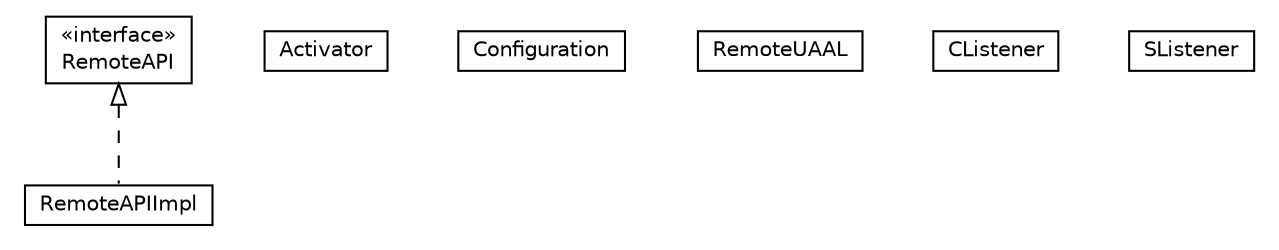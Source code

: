#!/usr/local/bin/dot
#
# Class diagram 
# Generated by UMLGraph version R5_6-24-gf6e263 (http://www.umlgraph.org/)
#

digraph G {
	edge [fontname="Helvetica",fontsize=10,labelfontname="Helvetica",labelfontsize=10];
	node [fontname="Helvetica",fontsize=10,shape=plaintext];
	nodesep=0.25;
	ranksep=0.5;
	// org.universAAL.ri.api.manager.RemoteAPI
	c1065724 [label=<<table title="org.universAAL.ri.api.manager.RemoteAPI" border="0" cellborder="1" cellspacing="0" cellpadding="2" port="p" href="./RemoteAPI.html">
		<tr><td><table border="0" cellspacing="0" cellpadding="1">
<tr><td align="center" balign="center"> &#171;interface&#187; </td></tr>
<tr><td align="center" balign="center"> RemoteAPI </td></tr>
		</table></td></tr>
		</table>>, URL="./RemoteAPI.html", fontname="Helvetica", fontcolor="black", fontsize=10.0];
	// org.universAAL.ri.api.manager.Activator
	c1065725 [label=<<table title="org.universAAL.ri.api.manager.Activator" border="0" cellborder="1" cellspacing="0" cellpadding="2" port="p" href="./Activator.html">
		<tr><td><table border="0" cellspacing="0" cellpadding="1">
<tr><td align="center" balign="center"> Activator </td></tr>
		</table></td></tr>
		</table>>, URL="./Activator.html", fontname="Helvetica", fontcolor="black", fontsize=10.0];
	// org.universAAL.ri.api.manager.RemoteAPIImpl
	c1065726 [label=<<table title="org.universAAL.ri.api.manager.RemoteAPIImpl" border="0" cellborder="1" cellspacing="0" cellpadding="2" port="p" href="./RemoteAPIImpl.html">
		<tr><td><table border="0" cellspacing="0" cellpadding="1">
<tr><td align="center" balign="center"> RemoteAPIImpl </td></tr>
		</table></td></tr>
		</table>>, URL="./RemoteAPIImpl.html", fontname="Helvetica", fontcolor="black", fontsize=10.0];
	// org.universAAL.ri.api.manager.Configuration
	c1065727 [label=<<table title="org.universAAL.ri.api.manager.Configuration" border="0" cellborder="1" cellspacing="0" cellpadding="2" port="p" href="./Configuration.html">
		<tr><td><table border="0" cellspacing="0" cellpadding="1">
<tr><td align="center" balign="center"> Configuration </td></tr>
		</table></td></tr>
		</table>>, URL="./Configuration.html", fontname="Helvetica", fontcolor="black", fontsize=10.0];
	// org.universAAL.ri.api.manager.RemoteUAAL
	c1065728 [label=<<table title="org.universAAL.ri.api.manager.RemoteUAAL" border="0" cellborder="1" cellspacing="0" cellpadding="2" port="p" href="./RemoteUAAL.html">
		<tr><td><table border="0" cellspacing="0" cellpadding="1">
<tr><td align="center" balign="center"> RemoteUAAL </td></tr>
		</table></td></tr>
		</table>>, URL="./RemoteUAAL.html", fontname="Helvetica", fontcolor="black", fontsize=10.0];
	// org.universAAL.ri.api.manager.RemoteUAAL.CListener
	c1065729 [label=<<table title="org.universAAL.ri.api.manager.RemoteUAAL.CListener" border="0" cellborder="1" cellspacing="0" cellpadding="2" port="p" href="./RemoteUAAL.CListener.html">
		<tr><td><table border="0" cellspacing="0" cellpadding="1">
<tr><td align="center" balign="center"> CListener </td></tr>
		</table></td></tr>
		</table>>, URL="./RemoteUAAL.CListener.html", fontname="Helvetica", fontcolor="black", fontsize=10.0];
	// org.universAAL.ri.api.manager.RemoteUAAL.SListener
	c1065730 [label=<<table title="org.universAAL.ri.api.manager.RemoteUAAL.SListener" border="0" cellborder="1" cellspacing="0" cellpadding="2" port="p" href="./RemoteUAAL.SListener.html">
		<tr><td><table border="0" cellspacing="0" cellpadding="1">
<tr><td align="center" balign="center"> SListener </td></tr>
		</table></td></tr>
		</table>>, URL="./RemoteUAAL.SListener.html", fontname="Helvetica", fontcolor="black", fontsize=10.0];
	//org.universAAL.ri.api.manager.RemoteAPIImpl implements org.universAAL.ri.api.manager.RemoteAPI
	c1065724:p -> c1065726:p [dir=back,arrowtail=empty,style=dashed];
}

